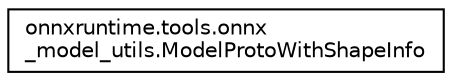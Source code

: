 digraph "Graphical Class Hierarchy"
{
 // LATEX_PDF_SIZE
  edge [fontname="Helvetica",fontsize="10",labelfontname="Helvetica",labelfontsize="10"];
  node [fontname="Helvetica",fontsize="10",shape=record];
  rankdir="LR";
  Node0 [label="onnxruntime.tools.onnx\l_model_utils.ModelProtoWithShapeInfo",height=0.2,width=0.4,color="black", fillcolor="white", style="filled",URL="$classonnxruntime_1_1tools_1_1onnx__model__utils_1_1ModelProtoWithShapeInfo.html",tooltip=" "];
}
